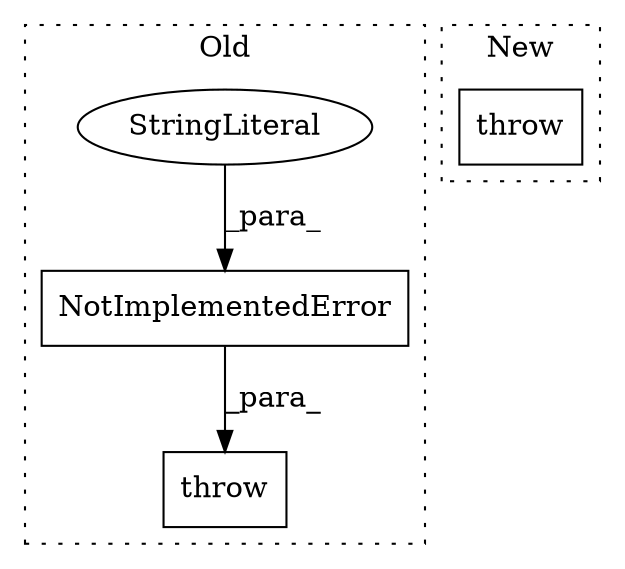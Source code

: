digraph G {
subgraph cluster0 {
1 [label="NotImplementedError" a="32" s="2110,2159" l="20,1" shape="box"];
3 [label="StringLiteral" a="45" s="2130" l="29" shape="ellipse"];
4 [label="throw" a="53" s="2104" l="6" shape="box"];
label = "Old";
style="dotted";
}
subgraph cluster1 {
2 [label="throw" a="53" s="2444" l="6" shape="box"];
label = "New";
style="dotted";
}
1 -> 4 [label="_para_"];
3 -> 1 [label="_para_"];
}